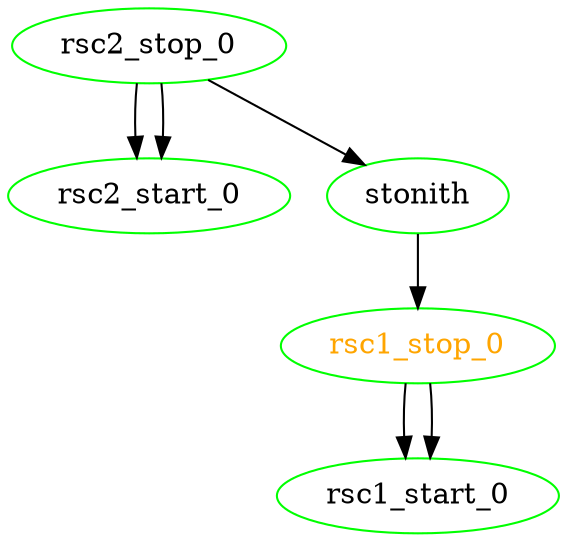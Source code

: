 digraph "g" {
	size = "30,30"
"rsc1_stop_0" [ color="green" fontcolor="orange" ]
"rsc1_start_0" [ color="green" ]
"rsc2_stop_0" [ color="green" ]
"rsc2_start_0" [ color="green" ]
"stonith" [ color="green" ]
"stonith" -> "rsc1_stop_0"
"rsc1_stop_0" -> "rsc1_start_0"
"rsc1_stop_0" -> "rsc1_start_0"
"rsc2_stop_0" -> "rsc2_start_0"
"rsc2_stop_0" -> "rsc2_start_0"
"rsc2_stop_0" -> "stonith"
}
